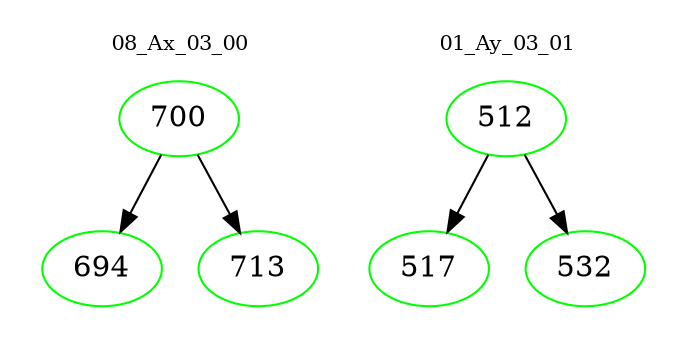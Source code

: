 digraph{
subgraph cluster_0 {
color = white
label = "08_Ax_03_00";
fontsize=10;
T0_700 [label="700", color="green"]
T0_700 -> T0_694 [color="black"]
T0_694 [label="694", color="green"]
T0_700 -> T0_713 [color="black"]
T0_713 [label="713", color="green"]
}
subgraph cluster_1 {
color = white
label = "01_Ay_03_01";
fontsize=10;
T1_512 [label="512", color="green"]
T1_512 -> T1_517 [color="black"]
T1_517 [label="517", color="green"]
T1_512 -> T1_532 [color="black"]
T1_532 [label="532", color="green"]
}
}
